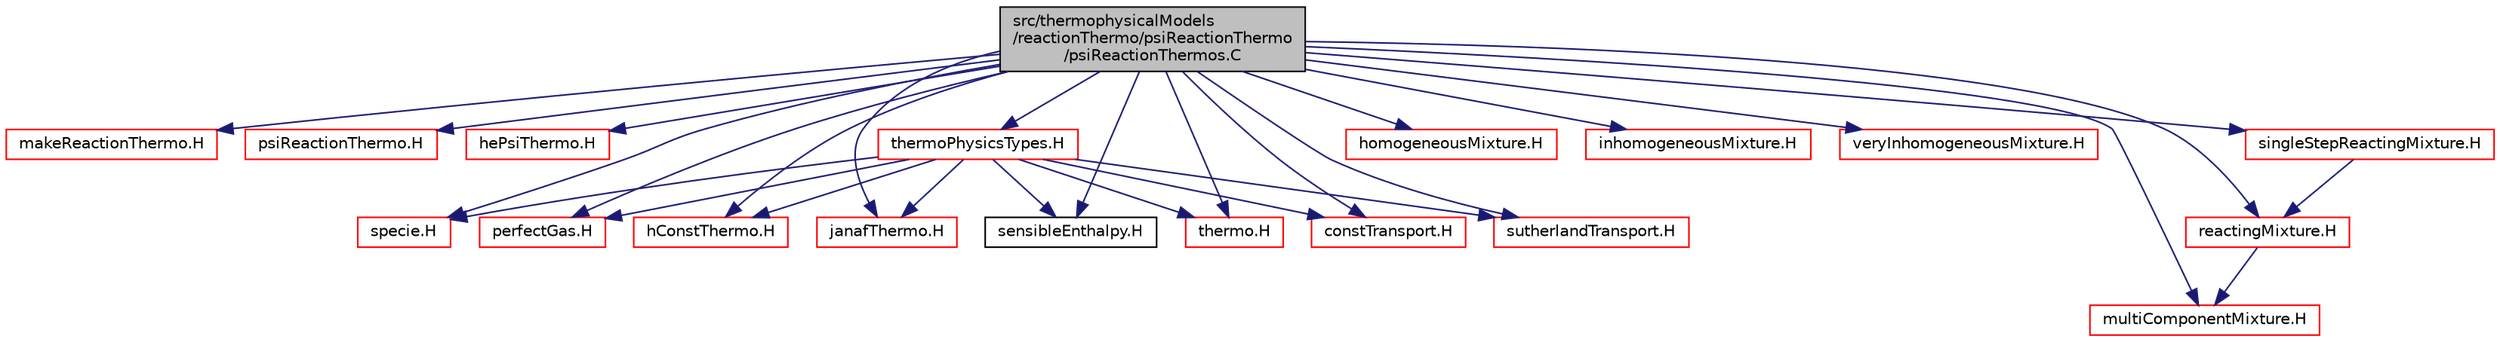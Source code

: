 digraph "src/thermophysicalModels/reactionThermo/psiReactionThermo/psiReactionThermos.C"
{
  bgcolor="transparent";
  edge [fontname="Helvetica",fontsize="10",labelfontname="Helvetica",labelfontsize="10"];
  node [fontname="Helvetica",fontsize="10",shape=record];
  Node1 [label="src/thermophysicalModels\l/reactionThermo/psiReactionThermo\l/psiReactionThermos.C",height=0.2,width=0.4,color="black", fillcolor="grey75", style="filled", fontcolor="black"];
  Node1 -> Node2 [color="midnightblue",fontsize="10",style="solid",fontname="Helvetica"];
  Node2 [label="makeReactionThermo.H",height=0.2,width=0.4,color="red",URL="$a10421.html"];
  Node1 -> Node3 [color="midnightblue",fontsize="10",style="solid",fontname="Helvetica"];
  Node3 [label="psiReactionThermo.H",height=0.2,width=0.4,color="red",URL="$a10448.html"];
  Node1 -> Node4 [color="midnightblue",fontsize="10",style="solid",fontname="Helvetica"];
  Node4 [label="hePsiThermo.H",height=0.2,width=0.4,color="red",URL="$a10185.html"];
  Node1 -> Node5 [color="midnightblue",fontsize="10",style="solid",fontname="Helvetica"];
  Node5 [label="specie.H",height=0.2,width=0.4,color="red",URL="$a10574.html"];
  Node1 -> Node6 [color="midnightblue",fontsize="10",style="solid",fontname="Helvetica"];
  Node6 [label="perfectGas.H",height=0.2,width=0.4,color="red",URL="$a10526.html"];
  Node1 -> Node7 [color="midnightblue",fontsize="10",style="solid",fontname="Helvetica"];
  Node7 [label="hConstThermo.H",height=0.2,width=0.4,color="red",URL="$a10583.html"];
  Node1 -> Node8 [color="midnightblue",fontsize="10",style="solid",fontname="Helvetica"];
  Node8 [label="janafThermo.H",height=0.2,width=0.4,color="red",URL="$a10595.html"];
  Node1 -> Node9 [color="midnightblue",fontsize="10",style="solid",fontname="Helvetica"];
  Node9 [label="sensibleEnthalpy.H",height=0.2,width=0.4,color="black",URL="$a10597.html"];
  Node1 -> Node10 [color="midnightblue",fontsize="10",style="solid",fontname="Helvetica"];
  Node10 [label="thermo.H",height=0.2,width=0.4,color="red",URL="$a10600.html"];
  Node1 -> Node11 [color="midnightblue",fontsize="10",style="solid",fontname="Helvetica"];
  Node11 [label="constTransport.H",height=0.2,width=0.4,color="red",URL="$a10603.html"];
  Node1 -> Node12 [color="midnightblue",fontsize="10",style="solid",fontname="Helvetica"];
  Node12 [label="sutherlandTransport.H",height=0.2,width=0.4,color="red",URL="$a10612.html"];
  Node1 -> Node13 [color="midnightblue",fontsize="10",style="solid",fontname="Helvetica"];
  Node13 [label="homogeneousMixture.H",height=0.2,width=0.4,color="red",URL="$a10433.html"];
  Node1 -> Node14 [color="midnightblue",fontsize="10",style="solid",fontname="Helvetica"];
  Node14 [label="inhomogeneousMixture.H",height=0.2,width=0.4,color="red",URL="$a10435.html"];
  Node1 -> Node15 [color="midnightblue",fontsize="10",style="solid",fontname="Helvetica"];
  Node15 [label="veryInhomogeneousMixture.H",height=0.2,width=0.4,color="red",URL="$a10446.html"];
  Node1 -> Node16 [color="midnightblue",fontsize="10",style="solid",fontname="Helvetica"];
  Node16 [label="multiComponentMixture.H",height=0.2,width=0.4,color="red",URL="$a10437.html"];
  Node1 -> Node17 [color="midnightblue",fontsize="10",style="solid",fontname="Helvetica"];
  Node17 [label="reactingMixture.H",height=0.2,width=0.4,color="red",URL="$a10439.html"];
  Node17 -> Node16 [color="midnightblue",fontsize="10",style="solid",fontname="Helvetica"];
  Node1 -> Node18 [color="midnightblue",fontsize="10",style="solid",fontname="Helvetica"];
  Node18 [label="singleStepReactingMixture.H",height=0.2,width=0.4,color="red",URL="$a10441.html"];
  Node18 -> Node17 [color="midnightblue",fontsize="10",style="solid",fontname="Helvetica"];
  Node1 -> Node19 [color="midnightblue",fontsize="10",style="solid",fontname="Helvetica"];
  Node19 [label="thermoPhysicsTypes.H",height=0.2,width=0.4,color="red",URL="$a10532.html",tooltip="Type definitions for thermo-physics models. "];
  Node19 -> Node5 [color="midnightblue",fontsize="10",style="solid",fontname="Helvetica"];
  Node19 -> Node6 [color="midnightblue",fontsize="10",style="solid",fontname="Helvetica"];
  Node19 -> Node7 [color="midnightblue",fontsize="10",style="solid",fontname="Helvetica"];
  Node19 -> Node8 [color="midnightblue",fontsize="10",style="solid",fontname="Helvetica"];
  Node19 -> Node9 [color="midnightblue",fontsize="10",style="solid",fontname="Helvetica"];
  Node19 -> Node10 [color="midnightblue",fontsize="10",style="solid",fontname="Helvetica"];
  Node19 -> Node12 [color="midnightblue",fontsize="10",style="solid",fontname="Helvetica"];
  Node19 -> Node11 [color="midnightblue",fontsize="10",style="solid",fontname="Helvetica"];
}
